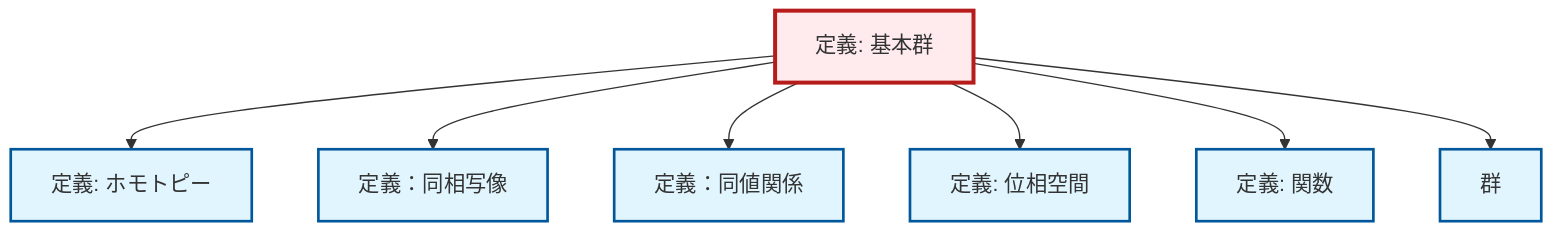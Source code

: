 graph TD
    classDef definition fill:#e1f5fe,stroke:#01579b,stroke-width:2px
    classDef theorem fill:#f3e5f5,stroke:#4a148c,stroke-width:2px
    classDef axiom fill:#fff3e0,stroke:#e65100,stroke-width:2px
    classDef example fill:#e8f5e9,stroke:#1b5e20,stroke-width:2px
    classDef current fill:#ffebee,stroke:#b71c1c,stroke-width:3px
    def-homotopy["定義: ホモトピー"]:::definition
    def-function["定義: 関数"]:::definition
    def-homeomorphism["定義：同相写像"]:::definition
    def-topological-space["定義: 位相空間"]:::definition
    def-equivalence-relation["定義：同値関係"]:::definition
    def-fundamental-group["定義: 基本群"]:::definition
    def-group["群"]:::definition
    def-fundamental-group --> def-homotopy
    def-fundamental-group --> def-homeomorphism
    def-fundamental-group --> def-equivalence-relation
    def-fundamental-group --> def-topological-space
    def-fundamental-group --> def-function
    def-fundamental-group --> def-group
    class def-fundamental-group current